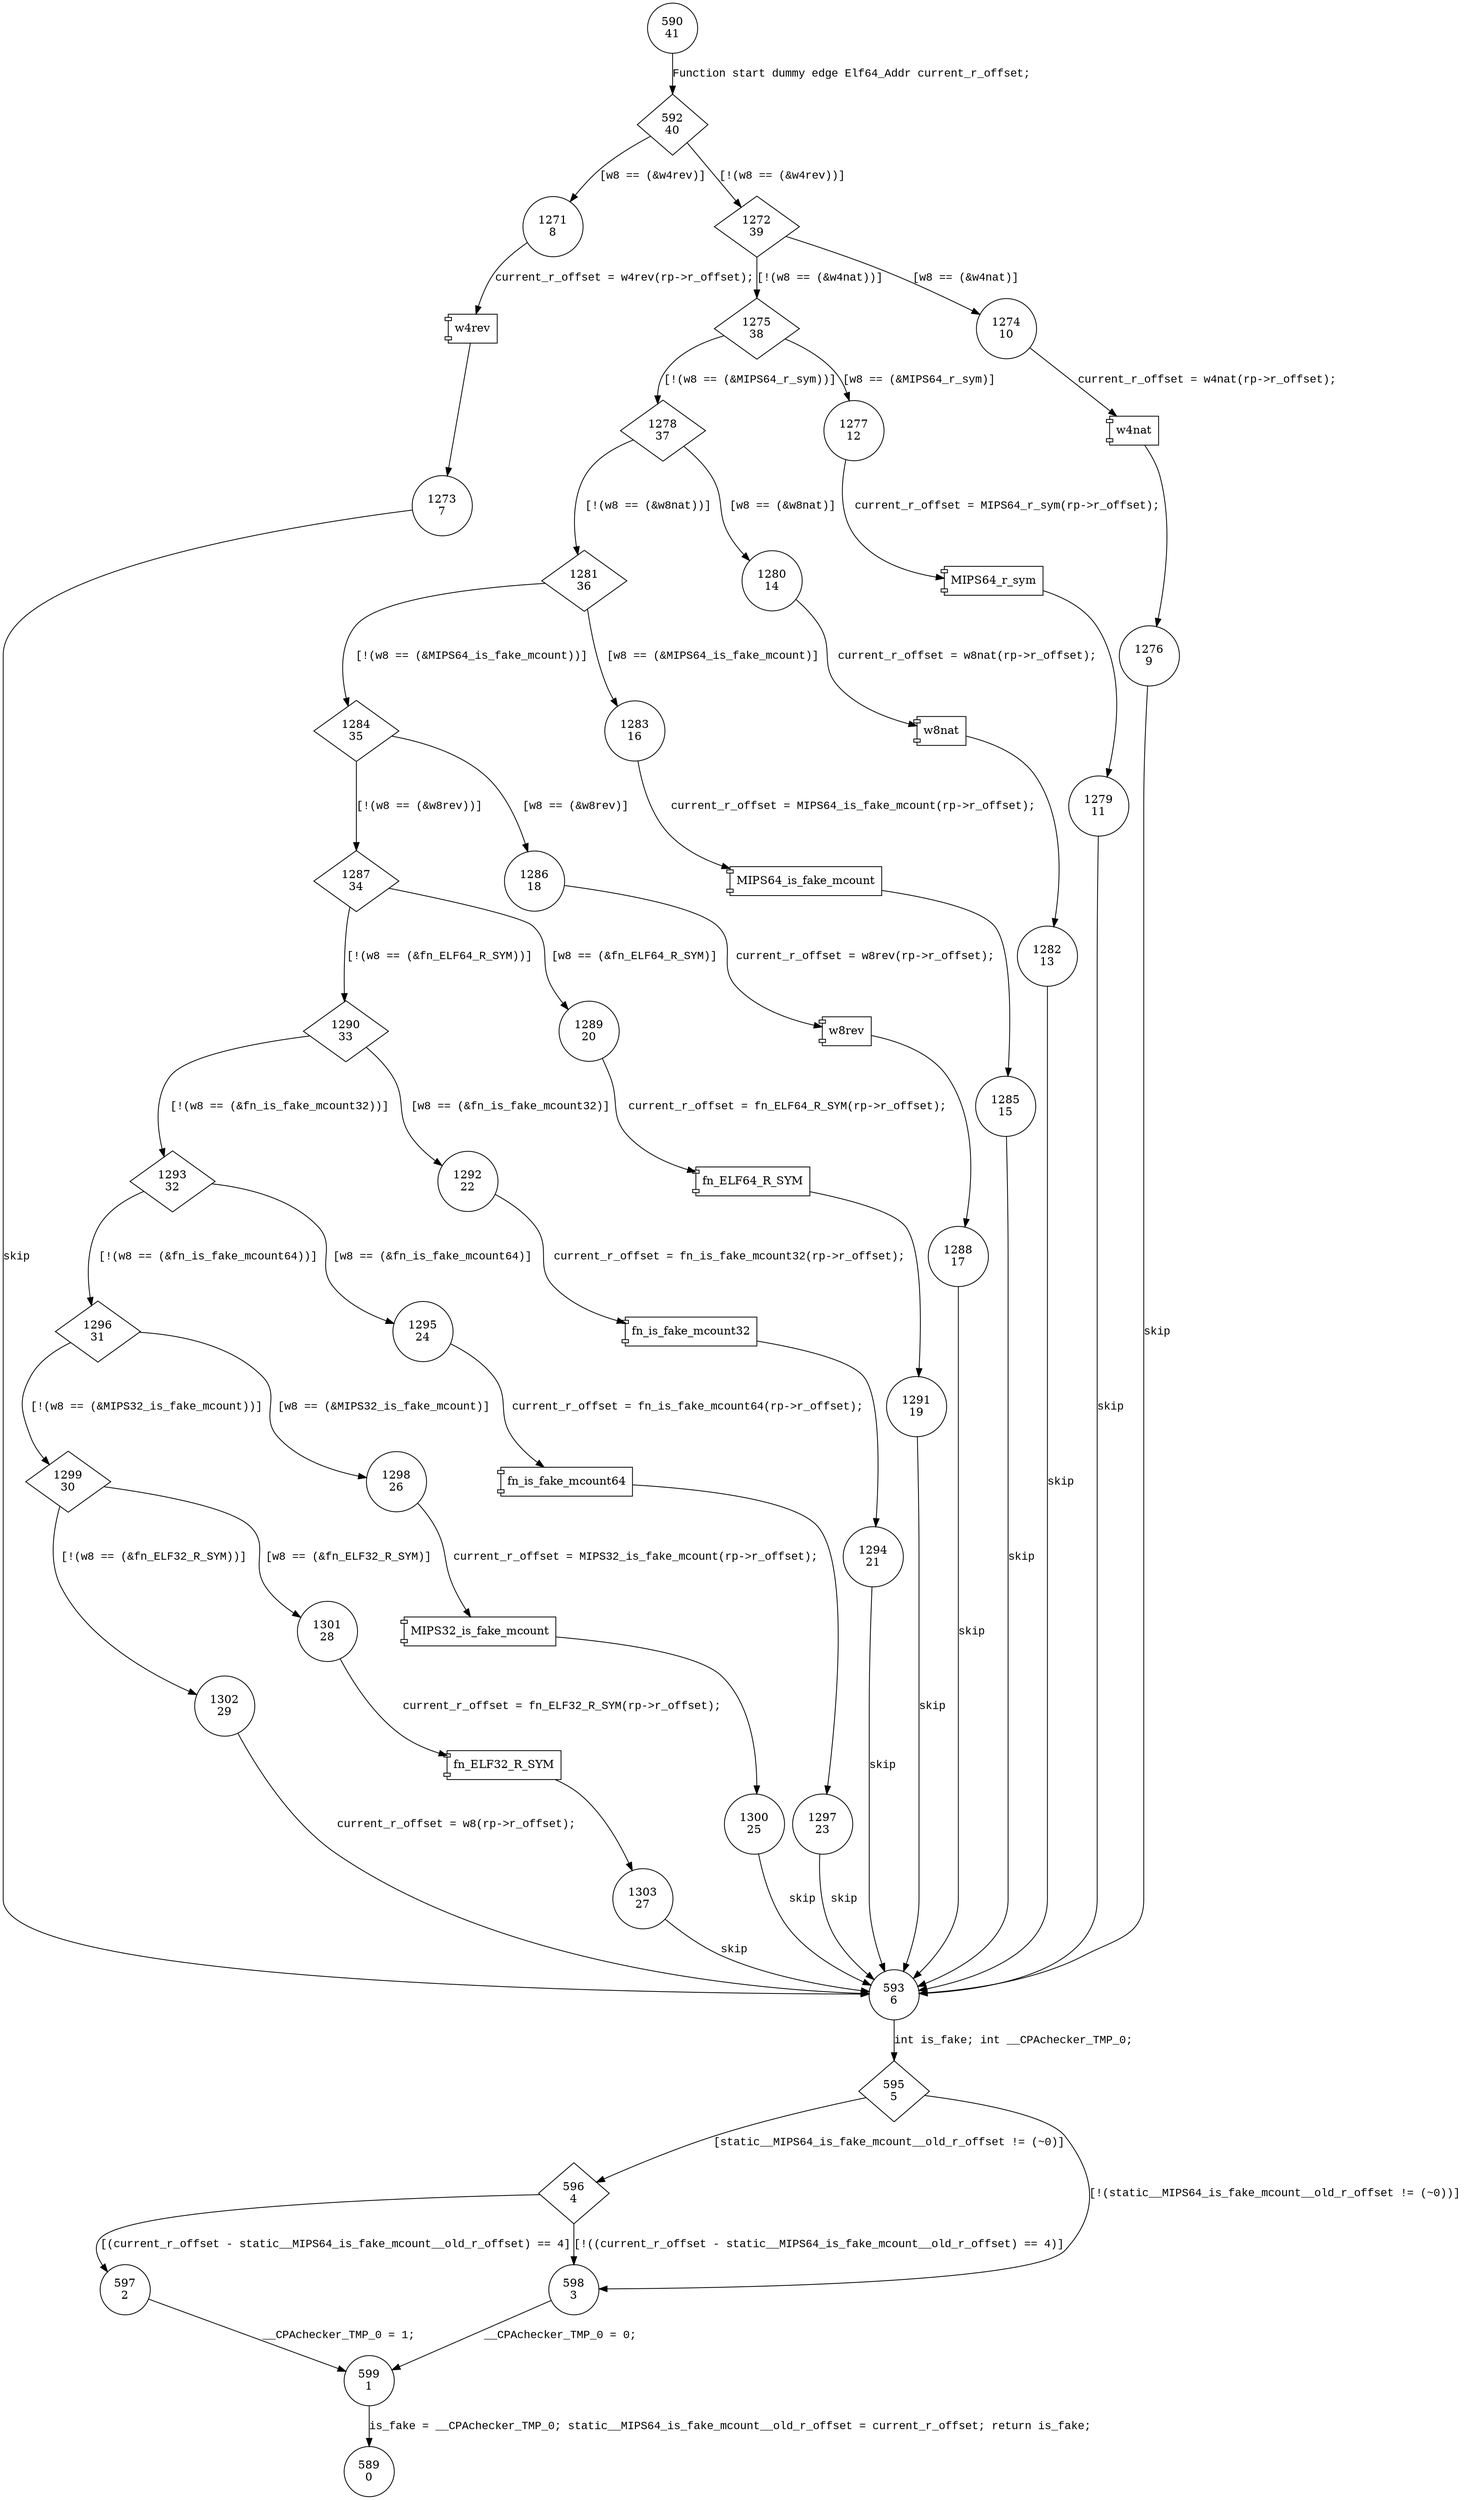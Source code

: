 digraph MIPS64_is_fake_mcount {
590 [shape="circle" label="590\n41"]
592 [shape="diamond" label="592\n40"]
1271 [shape="circle" label="1271\n8"]
1272 [shape="diamond" label="1272\n39"]
1274 [shape="circle" label="1274\n10"]
1275 [shape="diamond" label="1275\n38"]
1277 [shape="circle" label="1277\n12"]
1278 [shape="diamond" label="1278\n37"]
1280 [shape="circle" label="1280\n14"]
1281 [shape="diamond" label="1281\n36"]
1283 [shape="circle" label="1283\n16"]
1284 [shape="diamond" label="1284\n35"]
1286 [shape="circle" label="1286\n18"]
1287 [shape="diamond" label="1287\n34"]
1289 [shape="circle" label="1289\n20"]
1290 [shape="diamond" label="1290\n33"]
1292 [shape="circle" label="1292\n22"]
1293 [shape="diamond" label="1293\n32"]
1295 [shape="circle" label="1295\n24"]
1296 [shape="diamond" label="1296\n31"]
1298 [shape="circle" label="1298\n26"]
1299 [shape="diamond" label="1299\n30"]
1301 [shape="circle" label="1301\n28"]
1302 [shape="circle" label="1302\n29"]
593 [shape="circle" label="593\n6"]
595 [shape="diamond" label="595\n5"]
596 [shape="diamond" label="596\n4"]
598 [shape="circle" label="598\n3"]
599 [shape="circle" label="599\n1"]
589 [shape="circle" label="589\n0"]
597 [shape="circle" label="597\n2"]
1303 [shape="circle" label="1303\n27"]
1300 [shape="circle" label="1300\n25"]
1297 [shape="circle" label="1297\n23"]
1294 [shape="circle" label="1294\n21"]
1291 [shape="circle" label="1291\n19"]
1288 [shape="circle" label="1288\n17"]
1285 [shape="circle" label="1285\n15"]
1282 [shape="circle" label="1282\n13"]
1279 [shape="circle" label="1279\n11"]
1276 [shape="circle" label="1276\n9"]
1273 [shape="circle" label="1273\n7"]
590 -> 592 [label="Function start dummy edge Elf64_Addr current_r_offset;" fontname="Courier New"]
592 -> 1271 [label="[w8 == (&w4rev)]" fontname="Courier New"]
592 -> 1272 [label="[!(w8 == (&w4rev))]" fontname="Courier New"]
1272 -> 1274 [label="[w8 == (&w4nat)]" fontname="Courier New"]
1272 -> 1275 [label="[!(w8 == (&w4nat))]" fontname="Courier New"]
1275 -> 1277 [label="[w8 == (&MIPS64_r_sym)]" fontname="Courier New"]
1275 -> 1278 [label="[!(w8 == (&MIPS64_r_sym))]" fontname="Courier New"]
1278 -> 1280 [label="[w8 == (&w8nat)]" fontname="Courier New"]
1278 -> 1281 [label="[!(w8 == (&w8nat))]" fontname="Courier New"]
1281 -> 1283 [label="[w8 == (&MIPS64_is_fake_mcount)]" fontname="Courier New"]
1281 -> 1284 [label="[!(w8 == (&MIPS64_is_fake_mcount))]" fontname="Courier New"]
1284 -> 1286 [label="[w8 == (&w8rev)]" fontname="Courier New"]
1284 -> 1287 [label="[!(w8 == (&w8rev))]" fontname="Courier New"]
1287 -> 1289 [label="[w8 == (&fn_ELF64_R_SYM)]" fontname="Courier New"]
1287 -> 1290 [label="[!(w8 == (&fn_ELF64_R_SYM))]" fontname="Courier New"]
1290 -> 1292 [label="[w8 == (&fn_is_fake_mcount32)]" fontname="Courier New"]
1290 -> 1293 [label="[!(w8 == (&fn_is_fake_mcount32))]" fontname="Courier New"]
1293 -> 1295 [label="[w8 == (&fn_is_fake_mcount64)]" fontname="Courier New"]
1293 -> 1296 [label="[!(w8 == (&fn_is_fake_mcount64))]" fontname="Courier New"]
1296 -> 1298 [label="[w8 == (&MIPS32_is_fake_mcount)]" fontname="Courier New"]
1296 -> 1299 [label="[!(w8 == (&MIPS32_is_fake_mcount))]" fontname="Courier New"]
1299 -> 1301 [label="[w8 == (&fn_ELF32_R_SYM)]" fontname="Courier New"]
1299 -> 1302 [label="[!(w8 == (&fn_ELF32_R_SYM))]" fontname="Courier New"]
593 -> 595 [label="int is_fake; int __CPAchecker_TMP_0;" fontname="Courier New"]
595 -> 596 [label="[static__MIPS64_is_fake_mcount__old_r_offset != (~0)]" fontname="Courier New"]
595 -> 598 [label="[!(static__MIPS64_is_fake_mcount__old_r_offset != (~0))]" fontname="Courier New"]
598 -> 599 [label="__CPAchecker_TMP_0 = 0;" fontname="Courier New"]
599 -> 589 [label="is_fake = __CPAchecker_TMP_0; static__MIPS64_is_fake_mcount__old_r_offset = current_r_offset; return is_fake;" fontname="Courier New"]
596 -> 597 [label="[(current_r_offset - static__MIPS64_is_fake_mcount__old_r_offset) == 4]" fontname="Courier New"]
596 -> 598 [label="[!((current_r_offset - static__MIPS64_is_fake_mcount__old_r_offset) == 4)]" fontname="Courier New"]
100012 [shape="component" label="fn_ELF32_R_SYM"]
1301 -> 100012 [label="current_r_offset = fn_ELF32_R_SYM(rp->r_offset);" fontname="Courier New"]
100012 -> 1303 [label="" fontname="Courier New"]
100013 [shape="component" label="MIPS32_is_fake_mcount"]
1298 -> 100013 [label="current_r_offset = MIPS32_is_fake_mcount(rp->r_offset);" fontname="Courier New"]
100013 -> 1300 [label="" fontname="Courier New"]
100014 [shape="component" label="fn_is_fake_mcount64"]
1295 -> 100014 [label="current_r_offset = fn_is_fake_mcount64(rp->r_offset);" fontname="Courier New"]
100014 -> 1297 [label="" fontname="Courier New"]
100015 [shape="component" label="fn_is_fake_mcount32"]
1292 -> 100015 [label="current_r_offset = fn_is_fake_mcount32(rp->r_offset);" fontname="Courier New"]
100015 -> 1294 [label="" fontname="Courier New"]
100016 [shape="component" label="fn_ELF64_R_SYM"]
1289 -> 100016 [label="current_r_offset = fn_ELF64_R_SYM(rp->r_offset);" fontname="Courier New"]
100016 -> 1291 [label="" fontname="Courier New"]
100017 [shape="component" label="w8rev"]
1286 -> 100017 [label="current_r_offset = w8rev(rp->r_offset);" fontname="Courier New"]
100017 -> 1288 [label="" fontname="Courier New"]
100018 [shape="component" label="MIPS64_is_fake_mcount"]
1283 -> 100018 [label="current_r_offset = MIPS64_is_fake_mcount(rp->r_offset);" fontname="Courier New"]
100018 -> 1285 [label="" fontname="Courier New"]
100019 [shape="component" label="w8nat"]
1280 -> 100019 [label="current_r_offset = w8nat(rp->r_offset);" fontname="Courier New"]
100019 -> 1282 [label="" fontname="Courier New"]
100020 [shape="component" label="MIPS64_r_sym"]
1277 -> 100020 [label="current_r_offset = MIPS64_r_sym(rp->r_offset);" fontname="Courier New"]
100020 -> 1279 [label="" fontname="Courier New"]
100021 [shape="component" label="w4nat"]
1274 -> 100021 [label="current_r_offset = w4nat(rp->r_offset);" fontname="Courier New"]
100021 -> 1276 [label="" fontname="Courier New"]
100022 [shape="component" label="w4rev"]
1271 -> 100022 [label="current_r_offset = w4rev(rp->r_offset);" fontname="Courier New"]
100022 -> 1273 [label="" fontname="Courier New"]
1302 -> 593 [label="current_r_offset = w8(rp->r_offset);" fontname="Courier New"]
597 -> 599 [label="__CPAchecker_TMP_0 = 1;" fontname="Courier New"]
1303 -> 593 [label="skip" fontname="Courier New"]
1300 -> 593 [label="skip" fontname="Courier New"]
1297 -> 593 [label="skip" fontname="Courier New"]
1294 -> 593 [label="skip" fontname="Courier New"]
1291 -> 593 [label="skip" fontname="Courier New"]
1288 -> 593 [label="skip" fontname="Courier New"]
1285 -> 593 [label="skip" fontname="Courier New"]
1282 -> 593 [label="skip" fontname="Courier New"]
1279 -> 593 [label="skip" fontname="Courier New"]
1276 -> 593 [label="skip" fontname="Courier New"]
1273 -> 593 [label="skip" fontname="Courier New"]
}